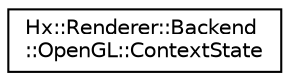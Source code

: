 digraph "Graphical Class Hierarchy"
{
  edge [fontname="Helvetica",fontsize="10",labelfontname="Helvetica",labelfontsize="10"];
  node [fontname="Helvetica",fontsize="10",shape=record];
  rankdir="LR";
  Node0 [label="Hx::Renderer::Backend\l::OpenGL::ContextState",height=0.2,width=0.4,color="black", fillcolor="white", style="filled",URL="$structHx_1_1Renderer_1_1Backend_1_1OpenGL_1_1ContextState.html"];
}

